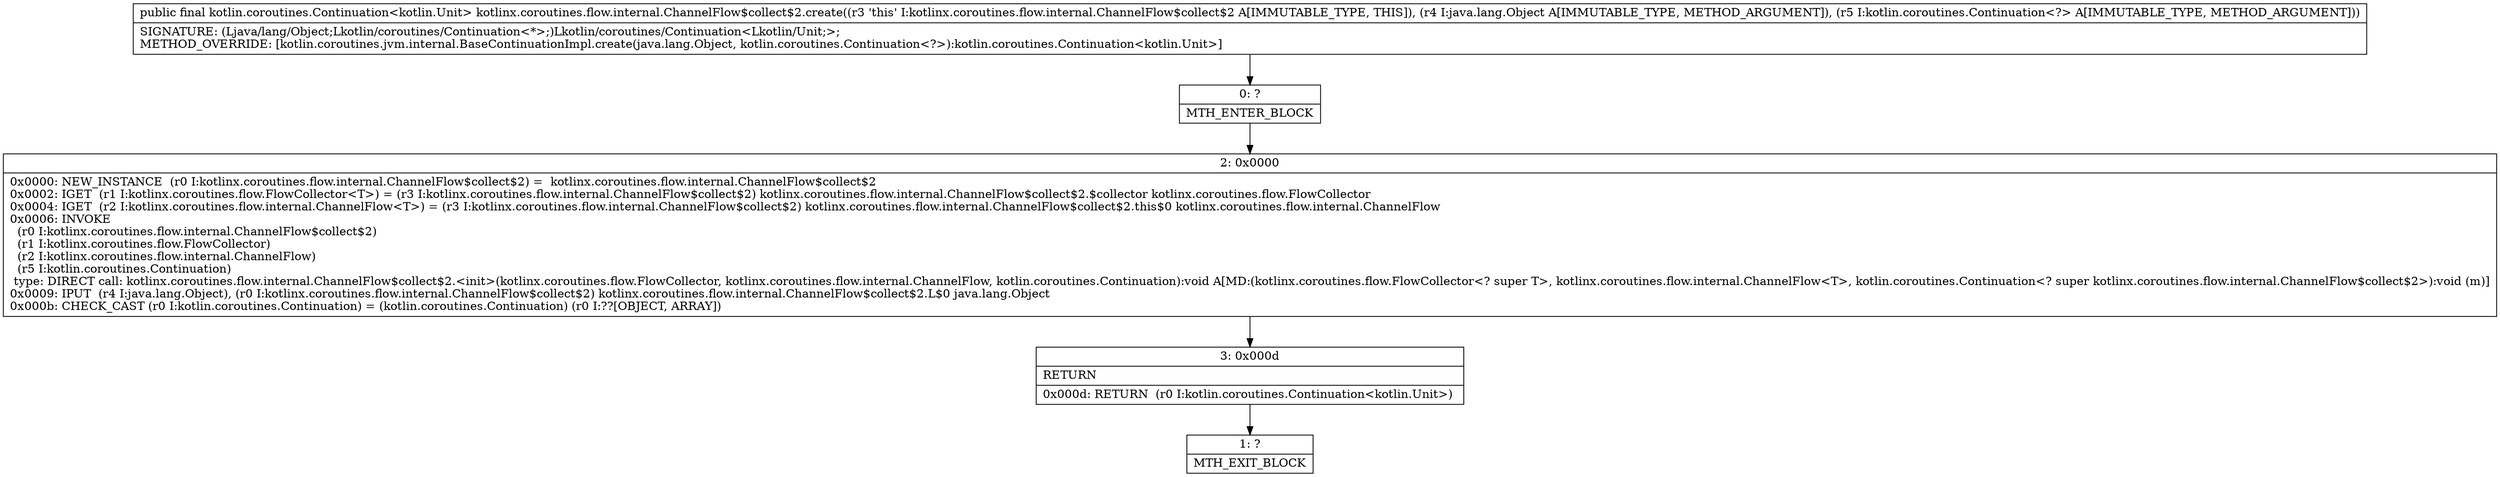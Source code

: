 digraph "CFG forkotlinx.coroutines.flow.internal.ChannelFlow$collect$2.create(Ljava\/lang\/Object;Lkotlin\/coroutines\/Continuation;)Lkotlin\/coroutines\/Continuation;" {
Node_0 [shape=record,label="{0\:\ ?|MTH_ENTER_BLOCK\l}"];
Node_2 [shape=record,label="{2\:\ 0x0000|0x0000: NEW_INSTANCE  (r0 I:kotlinx.coroutines.flow.internal.ChannelFlow$collect$2) =  kotlinx.coroutines.flow.internal.ChannelFlow$collect$2 \l0x0002: IGET  (r1 I:kotlinx.coroutines.flow.FlowCollector\<T\>) = (r3 I:kotlinx.coroutines.flow.internal.ChannelFlow$collect$2) kotlinx.coroutines.flow.internal.ChannelFlow$collect$2.$collector kotlinx.coroutines.flow.FlowCollector \l0x0004: IGET  (r2 I:kotlinx.coroutines.flow.internal.ChannelFlow\<T\>) = (r3 I:kotlinx.coroutines.flow.internal.ChannelFlow$collect$2) kotlinx.coroutines.flow.internal.ChannelFlow$collect$2.this$0 kotlinx.coroutines.flow.internal.ChannelFlow \l0x0006: INVOKE  \l  (r0 I:kotlinx.coroutines.flow.internal.ChannelFlow$collect$2)\l  (r1 I:kotlinx.coroutines.flow.FlowCollector)\l  (r2 I:kotlinx.coroutines.flow.internal.ChannelFlow)\l  (r5 I:kotlin.coroutines.Continuation)\l type: DIRECT call: kotlinx.coroutines.flow.internal.ChannelFlow$collect$2.\<init\>(kotlinx.coroutines.flow.FlowCollector, kotlinx.coroutines.flow.internal.ChannelFlow, kotlin.coroutines.Continuation):void A[MD:(kotlinx.coroutines.flow.FlowCollector\<? super T\>, kotlinx.coroutines.flow.internal.ChannelFlow\<T\>, kotlin.coroutines.Continuation\<? super kotlinx.coroutines.flow.internal.ChannelFlow$collect$2\>):void (m)]\l0x0009: IPUT  (r4 I:java.lang.Object), (r0 I:kotlinx.coroutines.flow.internal.ChannelFlow$collect$2) kotlinx.coroutines.flow.internal.ChannelFlow$collect$2.L$0 java.lang.Object \l0x000b: CHECK_CAST (r0 I:kotlin.coroutines.Continuation) = (kotlin.coroutines.Continuation) (r0 I:??[OBJECT, ARRAY]) \l}"];
Node_3 [shape=record,label="{3\:\ 0x000d|RETURN\l|0x000d: RETURN  (r0 I:kotlin.coroutines.Continuation\<kotlin.Unit\>) \l}"];
Node_1 [shape=record,label="{1\:\ ?|MTH_EXIT_BLOCK\l}"];
MethodNode[shape=record,label="{public final kotlin.coroutines.Continuation\<kotlin.Unit\> kotlinx.coroutines.flow.internal.ChannelFlow$collect$2.create((r3 'this' I:kotlinx.coroutines.flow.internal.ChannelFlow$collect$2 A[IMMUTABLE_TYPE, THIS]), (r4 I:java.lang.Object A[IMMUTABLE_TYPE, METHOD_ARGUMENT]), (r5 I:kotlin.coroutines.Continuation\<?\> A[IMMUTABLE_TYPE, METHOD_ARGUMENT]))  | SIGNATURE: (Ljava\/lang\/Object;Lkotlin\/coroutines\/Continuation\<*\>;)Lkotlin\/coroutines\/Continuation\<Lkotlin\/Unit;\>;\lMETHOD_OVERRIDE: [kotlin.coroutines.jvm.internal.BaseContinuationImpl.create(java.lang.Object, kotlin.coroutines.Continuation\<?\>):kotlin.coroutines.Continuation\<kotlin.Unit\>]\l}"];
MethodNode -> Node_0;Node_0 -> Node_2;
Node_2 -> Node_3;
Node_3 -> Node_1;
}

